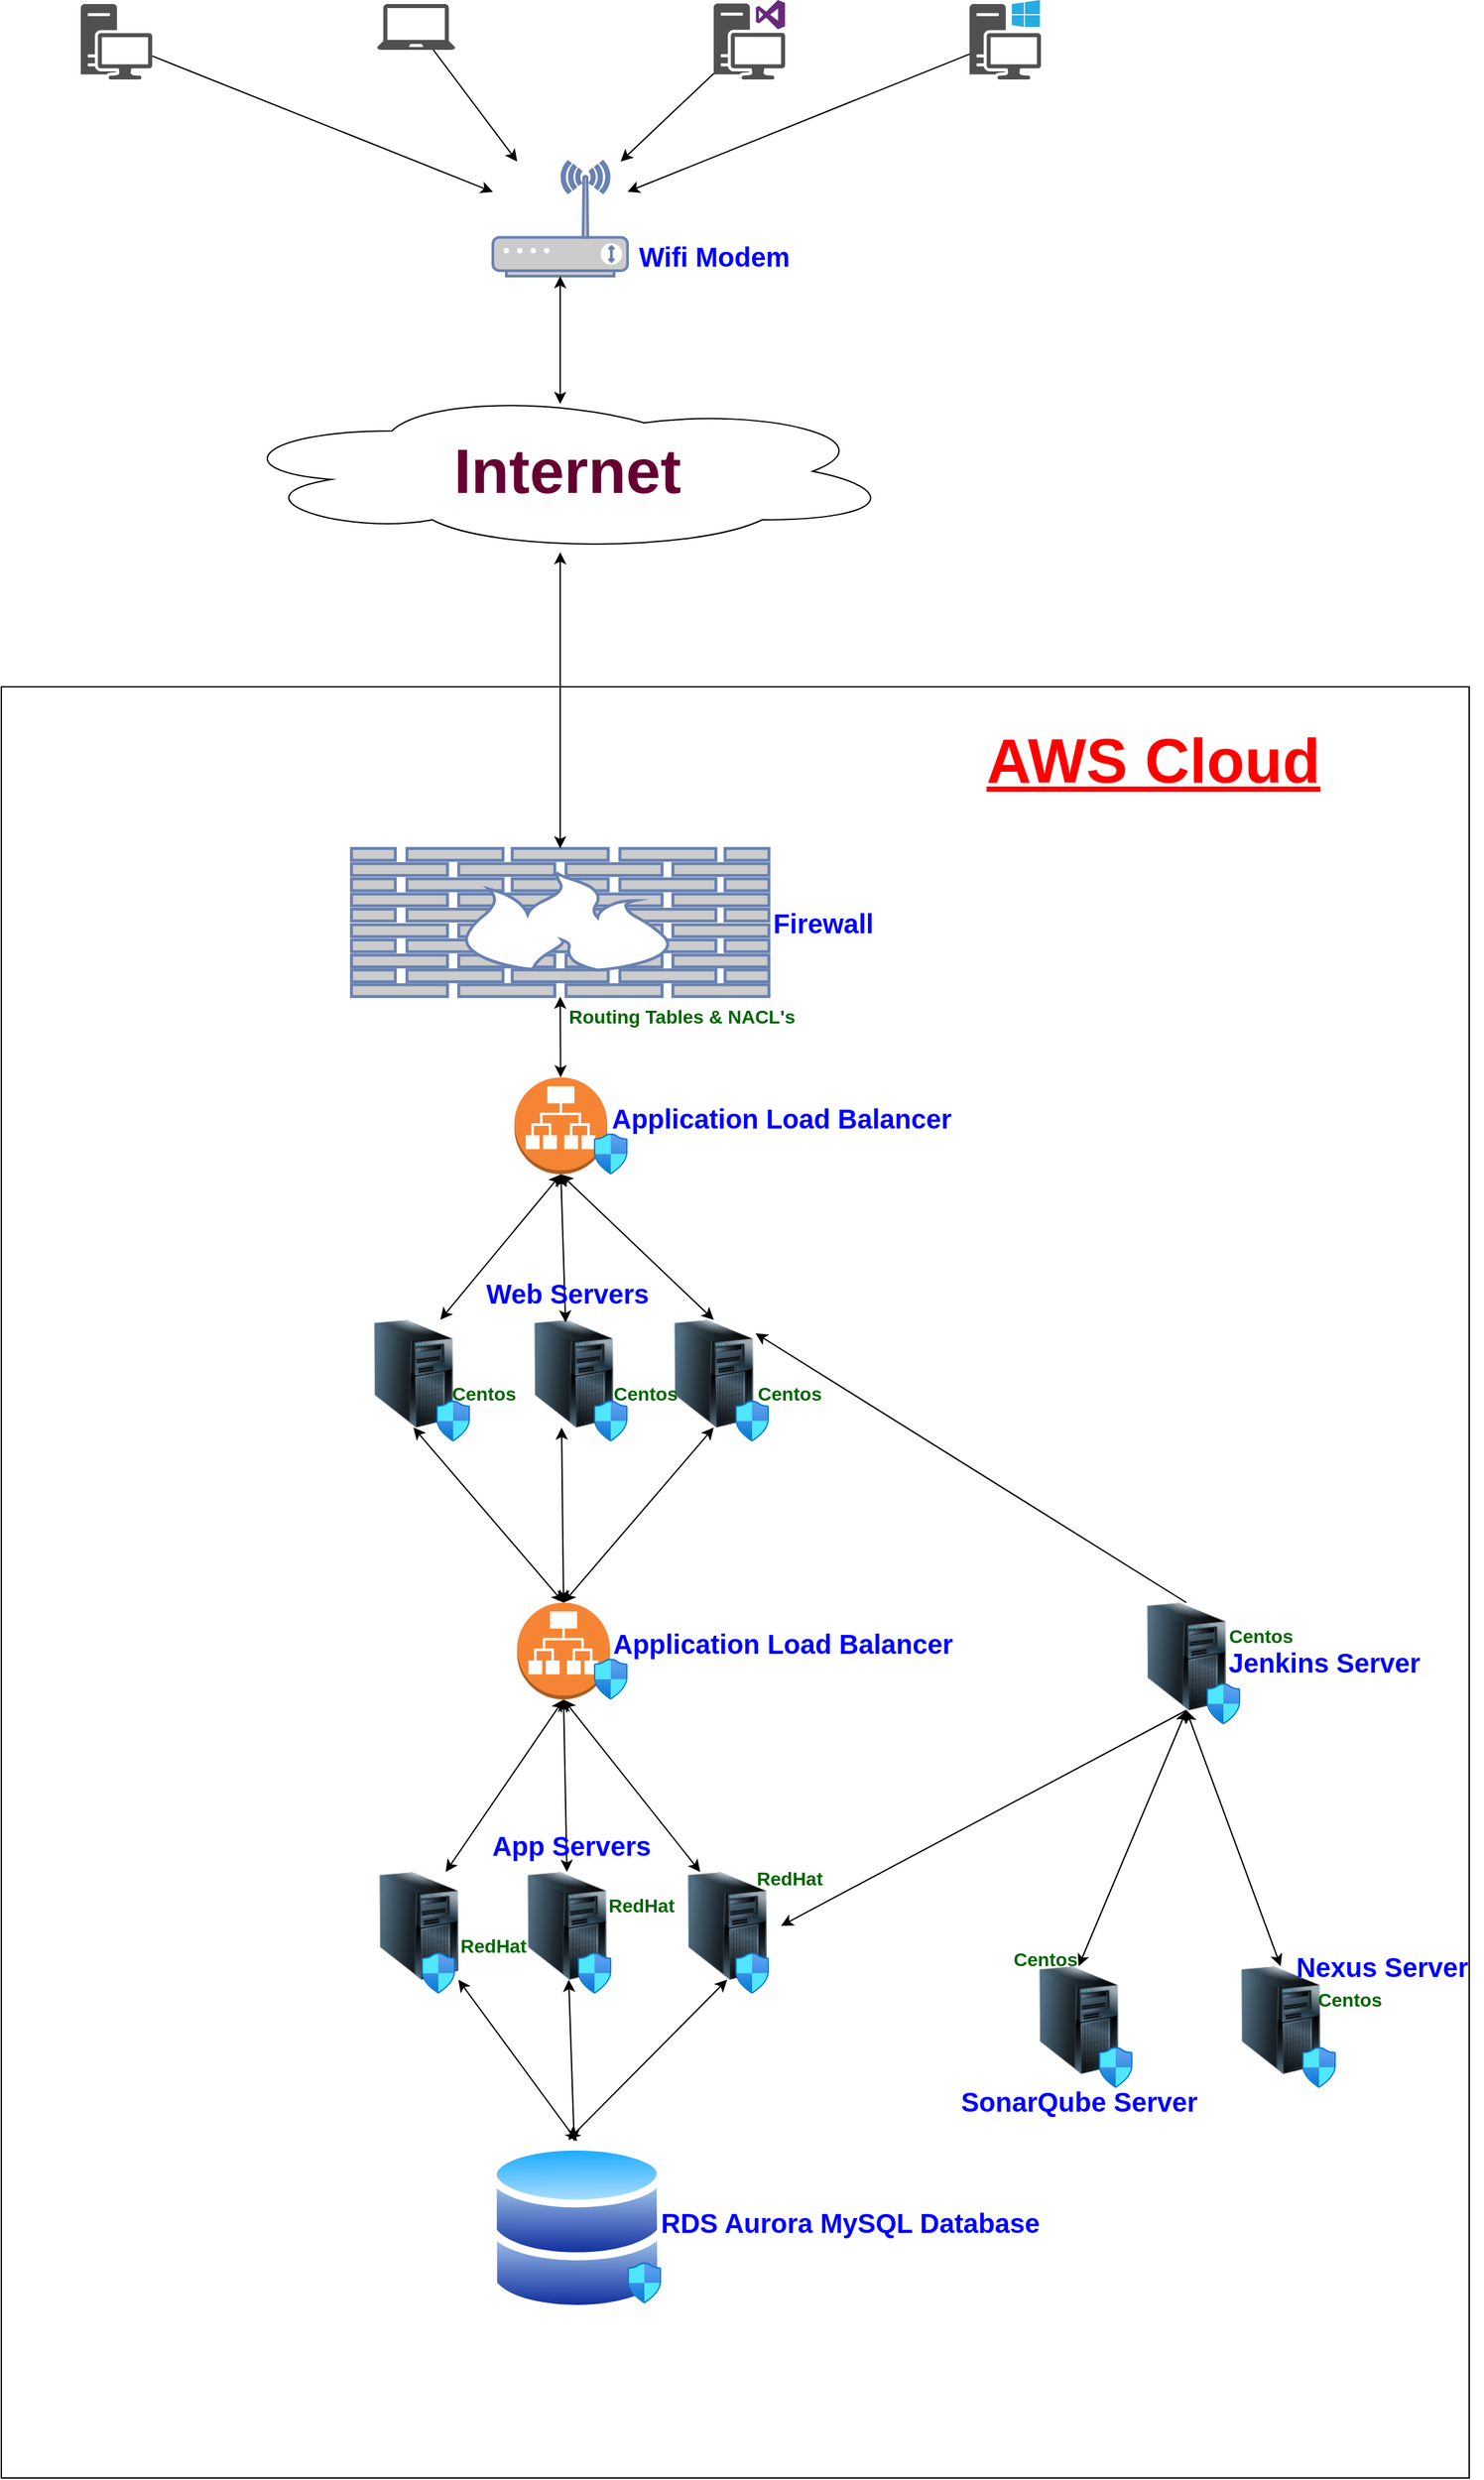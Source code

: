 <mxfile version="21.6.2" type="github">
  <diagram name="Page-1" id="IjWerqWPmZBtlasoV66V">
    <mxGraphModel dx="1434" dy="1896" grid="1" gridSize="10" guides="1" tooltips="1" connect="1" arrows="1" fold="1" page="1" pageScale="1" pageWidth="850" pageHeight="1100" math="0" shadow="0">
      <root>
        <mxCell id="0" />
        <mxCell id="1" parent="0" />
        <mxCell id="XXNCJ_Wn4SwCIZURzr-Y-1" value="" style="sketch=0;pointerEvents=1;shadow=0;dashed=0;html=1;strokeColor=none;fillColor=#505050;labelPosition=center;verticalLabelPosition=bottom;verticalAlign=top;outlineConnect=0;align=center;shape=mxgraph.office.devices.laptop;" vertex="1" parent="1">
          <mxGeometry x="289" y="-227" width="58" height="34" as="geometry" />
        </mxCell>
        <mxCell id="XXNCJ_Wn4SwCIZURzr-Y-2" value="" style="sketch=0;pointerEvents=1;shadow=0;dashed=0;html=1;strokeColor=none;fillColor=#505050;labelPosition=center;verticalLabelPosition=bottom;verticalAlign=top;outlineConnect=0;align=center;shape=mxgraph.office.devices.workstation_pc;" vertex="1" parent="1">
          <mxGeometry x="729" y="-230" width="53" height="59" as="geometry" />
        </mxCell>
        <mxCell id="XXNCJ_Wn4SwCIZURzr-Y-3" value="" style="sketch=0;pointerEvents=1;shadow=0;dashed=0;html=1;strokeColor=none;fillColor=#505050;labelPosition=center;verticalLabelPosition=bottom;verticalAlign=top;outlineConnect=0;align=center;shape=mxgraph.office.devices.workstation_visual_studio;" vertex="1" parent="1">
          <mxGeometry x="539" y="-230" width="53" height="59" as="geometry" />
        </mxCell>
        <mxCell id="XXNCJ_Wn4SwCIZURzr-Y-4" value="" style="sketch=0;pointerEvents=1;shadow=0;dashed=0;html=1;strokeColor=none;fillColor=#505050;labelPosition=center;verticalLabelPosition=bottom;verticalAlign=top;outlineConnect=0;align=center;shape=mxgraph.office.devices.workstation;" vertex="1" parent="1">
          <mxGeometry x="69" y="-227" width="53" height="56" as="geometry" />
        </mxCell>
        <mxCell id="XXNCJ_Wn4SwCIZURzr-Y-5" value="" style="fontColor=#0066CC;verticalAlign=top;verticalLabelPosition=bottom;labelPosition=center;align=center;html=1;outlineConnect=0;fillColor=#CCCCCC;strokeColor=#6881B3;gradientColor=none;gradientDirection=north;strokeWidth=2;shape=mxgraph.networks.wireless_modem;" vertex="1" parent="1">
          <mxGeometry x="375" y="-110" width="100" height="85" as="geometry" />
        </mxCell>
        <mxCell id="XXNCJ_Wn4SwCIZURzr-Y-6" value="" style="endArrow=classic;html=1;rounded=0;" edge="1" parent="1" source="XXNCJ_Wn4SwCIZURzr-Y-4" target="XXNCJ_Wn4SwCIZURzr-Y-5">
          <mxGeometry width="50" height="50" relative="1" as="geometry">
            <mxPoint x="70" y="440" as="sourcePoint" />
            <mxPoint x="120" y="390" as="targetPoint" />
          </mxGeometry>
        </mxCell>
        <mxCell id="XXNCJ_Wn4SwCIZURzr-Y-7" value="" style="endArrow=classic;html=1;rounded=0;" edge="1" parent="1" source="XXNCJ_Wn4SwCIZURzr-Y-1" target="XXNCJ_Wn4SwCIZURzr-Y-5">
          <mxGeometry width="50" height="50" relative="1" as="geometry">
            <mxPoint x="340" y="430.5" as="sourcePoint" />
            <mxPoint x="625" y="330.5" as="targetPoint" />
          </mxGeometry>
        </mxCell>
        <mxCell id="XXNCJ_Wn4SwCIZURzr-Y-8" value="" style="endArrow=classic;html=1;rounded=0;" edge="1" parent="1" source="XXNCJ_Wn4SwCIZURzr-Y-3" target="XXNCJ_Wn4SwCIZURzr-Y-5">
          <mxGeometry width="50" height="50" relative="1" as="geometry">
            <mxPoint x="323" y="441" as="sourcePoint" />
            <mxPoint x="379" y="375" as="targetPoint" />
          </mxGeometry>
        </mxCell>
        <mxCell id="XXNCJ_Wn4SwCIZURzr-Y-9" value="" style="endArrow=classic;html=1;rounded=0;" edge="1" parent="1" source="XXNCJ_Wn4SwCIZURzr-Y-2" target="XXNCJ_Wn4SwCIZURzr-Y-5">
          <mxGeometry width="50" height="50" relative="1" as="geometry">
            <mxPoint x="333" y="451" as="sourcePoint" />
            <mxPoint x="389" y="385" as="targetPoint" />
          </mxGeometry>
        </mxCell>
        <mxCell id="XXNCJ_Wn4SwCIZURzr-Y-10" value="" style="ellipse;shape=cloud;whiteSpace=wrap;html=1;" vertex="1" parent="1">
          <mxGeometry x="175" y="60" width="500" height="120" as="geometry" />
        </mxCell>
        <mxCell id="XXNCJ_Wn4SwCIZURzr-Y-11" value="" style="endArrow=classic;startArrow=classic;html=1;rounded=0;entryX=0.5;entryY=0.083;entryDx=0;entryDy=0;entryPerimeter=0;" edge="1" parent="1" source="XXNCJ_Wn4SwCIZURzr-Y-5" target="XXNCJ_Wn4SwCIZURzr-Y-10">
          <mxGeometry width="50" height="50" relative="1" as="geometry">
            <mxPoint x="220" y="290" as="sourcePoint" />
            <mxPoint x="270" y="240" as="targetPoint" />
          </mxGeometry>
        </mxCell>
        <mxCell id="XXNCJ_Wn4SwCIZURzr-Y-13" value="" style="rounded=0;whiteSpace=wrap;html=1;" vertex="1" parent="1">
          <mxGeometry x="10" y="280" width="1090" height="1330" as="geometry" />
        </mxCell>
        <mxCell id="XXNCJ_Wn4SwCIZURzr-Y-15" value="" style="fontColor=#0066CC;verticalAlign=top;verticalLabelPosition=bottom;labelPosition=center;align=center;html=1;outlineConnect=0;fillColor=#CCCCCC;strokeColor=#6881B3;gradientColor=none;gradientDirection=north;strokeWidth=2;shape=mxgraph.networks.firewall;" vertex="1" parent="1">
          <mxGeometry x="270" y="400" width="310" height="110" as="geometry" />
        </mxCell>
        <mxCell id="XXNCJ_Wn4SwCIZURzr-Y-16" value="" style="outlineConnect=0;dashed=0;verticalLabelPosition=bottom;verticalAlign=top;align=center;html=1;shape=mxgraph.aws3.application_load_balancer;fillColor=#F58534;gradientColor=none;" vertex="1" parent="1">
          <mxGeometry x="391" y="570" width="69" height="72" as="geometry" />
        </mxCell>
        <mxCell id="XXNCJ_Wn4SwCIZURzr-Y-17" value="" style="image;html=1;image=img/lib/clip_art/computers/Server_Tower_128x128.png" vertex="1" parent="1">
          <mxGeometry x="276" y="750" width="80" height="80" as="geometry" />
        </mxCell>
        <mxCell id="XXNCJ_Wn4SwCIZURzr-Y-18" value="" style="image;html=1;image=img/lib/clip_art/computers/Server_Tower_128x128.png" vertex="1" parent="1">
          <mxGeometry x="395" y="750" width="80" height="80" as="geometry" />
        </mxCell>
        <mxCell id="XXNCJ_Wn4SwCIZURzr-Y-19" value="" style="image;html=1;image=img/lib/clip_art/computers/Server_Tower_128x128.png" vertex="1" parent="1">
          <mxGeometry x="499" y="750" width="80" height="80" as="geometry" />
        </mxCell>
        <mxCell id="XXNCJ_Wn4SwCIZURzr-Y-20" value="" style="outlineConnect=0;dashed=0;verticalLabelPosition=bottom;verticalAlign=top;align=center;html=1;shape=mxgraph.aws3.application_load_balancer;fillColor=#F58534;gradientColor=none;" vertex="1" parent="1">
          <mxGeometry x="393" y="960" width="69" height="72" as="geometry" />
        </mxCell>
        <mxCell id="XXNCJ_Wn4SwCIZURzr-Y-21" value="" style="image;html=1;image=img/lib/clip_art/computers/Server_Tower_128x128.png" vertex="1" parent="1">
          <mxGeometry x="280" y="1160" width="80" height="80" as="geometry" />
        </mxCell>
        <mxCell id="XXNCJ_Wn4SwCIZURzr-Y-22" value="" style="image;html=1;image=img/lib/clip_art/computers/Server_Tower_128x128.png" vertex="1" parent="1">
          <mxGeometry x="390" y="1160" width="80" height="80" as="geometry" />
        </mxCell>
        <mxCell id="XXNCJ_Wn4SwCIZURzr-Y-23" value="" style="image;html=1;image=img/lib/clip_art/computers/Server_Tower_128x128.png" vertex="1" parent="1">
          <mxGeometry x="509" y="1160" width="80" height="80" as="geometry" />
        </mxCell>
        <mxCell id="XXNCJ_Wn4SwCIZURzr-Y-24" value="" style="image;aspect=fixed;perimeter=ellipsePerimeter;html=1;align=center;shadow=0;dashed=0;spacingTop=3;image=img/lib/active_directory/databases.svg;" vertex="1" parent="1">
          <mxGeometry x="372" y="1360" width="131" height="128.38" as="geometry" />
        </mxCell>
        <mxCell id="XXNCJ_Wn4SwCIZURzr-Y-25" value="" style="image;aspect=fixed;html=1;points=[];align=center;fontSize=12;image=img/lib/azure2/networking/Network_Security_Groups.svg;" vertex="1" parent="1">
          <mxGeometry x="450" y="611.64" width="25" height="30.36" as="geometry" />
        </mxCell>
        <mxCell id="XXNCJ_Wn4SwCIZURzr-Y-26" value="" style="image;aspect=fixed;html=1;points=[];align=center;fontSize=12;image=img/lib/azure2/networking/Network_Security_Groups.svg;" vertex="1" parent="1">
          <mxGeometry x="555" y="810" width="25" height="30.36" as="geometry" />
        </mxCell>
        <mxCell id="XXNCJ_Wn4SwCIZURzr-Y-27" value="" style="image;aspect=fixed;html=1;points=[];align=center;fontSize=12;image=img/lib/azure2/networking/Network_Security_Groups.svg;" vertex="1" parent="1">
          <mxGeometry x="450" y="810" width="25" height="30.36" as="geometry" />
        </mxCell>
        <mxCell id="XXNCJ_Wn4SwCIZURzr-Y-28" value="" style="image;aspect=fixed;html=1;points=[];align=center;fontSize=12;image=img/lib/azure2/networking/Network_Security_Groups.svg;" vertex="1" parent="1">
          <mxGeometry x="333" y="810" width="25" height="30.36" as="geometry" />
        </mxCell>
        <mxCell id="XXNCJ_Wn4SwCIZURzr-Y-29" value="" style="image;aspect=fixed;html=1;points=[];align=center;fontSize=12;image=img/lib/azure2/networking/Network_Security_Groups.svg;" vertex="1" parent="1">
          <mxGeometry x="450" y="1001.64" width="25" height="30.36" as="geometry" />
        </mxCell>
        <mxCell id="XXNCJ_Wn4SwCIZURzr-Y-30" value="" style="image;aspect=fixed;html=1;points=[];align=center;fontSize=12;image=img/lib/azure2/networking/Network_Security_Groups.svg;" vertex="1" parent="1">
          <mxGeometry x="322" y="1220" width="25" height="30.36" as="geometry" />
        </mxCell>
        <mxCell id="XXNCJ_Wn4SwCIZURzr-Y-31" value="" style="image;aspect=fixed;html=1;points=[];align=center;fontSize=12;image=img/lib/azure2/networking/Network_Security_Groups.svg;" vertex="1" parent="1">
          <mxGeometry x="438" y="1220" width="25" height="30.36" as="geometry" />
        </mxCell>
        <mxCell id="XXNCJ_Wn4SwCIZURzr-Y-32" value="" style="image;aspect=fixed;html=1;points=[];align=center;fontSize=12;image=img/lib/azure2/networking/Network_Security_Groups.svg;" vertex="1" parent="1">
          <mxGeometry x="555" y="1220" width="25" height="30.36" as="geometry" />
        </mxCell>
        <mxCell id="XXNCJ_Wn4SwCIZURzr-Y-33" value="" style="image;aspect=fixed;html=1;points=[];align=center;fontSize=12;image=img/lib/azure2/networking/Network_Security_Groups.svg;" vertex="1" parent="1">
          <mxGeometry x="475" y="1450" width="25" height="30.36" as="geometry" />
        </mxCell>
        <mxCell id="XXNCJ_Wn4SwCIZURzr-Y-34" value="" style="endArrow=classic;startArrow=classic;html=1;rounded=0;" edge="1" parent="1" source="XXNCJ_Wn4SwCIZURzr-Y-15" target="XXNCJ_Wn4SwCIZURzr-Y-10">
          <mxGeometry width="50" height="50" relative="1" as="geometry">
            <mxPoint x="140" y="490" as="sourcePoint" />
            <mxPoint x="190" y="440" as="targetPoint" />
          </mxGeometry>
        </mxCell>
        <mxCell id="XXNCJ_Wn4SwCIZURzr-Y-35" value="" style="endArrow=classic;startArrow=classic;html=1;rounded=0;exitX=0.5;exitY=1;exitDx=0;exitDy=0;exitPerimeter=0;" edge="1" parent="1" source="XXNCJ_Wn4SwCIZURzr-Y-15" target="XXNCJ_Wn4SwCIZURzr-Y-16">
          <mxGeometry width="50" height="50" relative="1" as="geometry">
            <mxPoint x="334" y="547" as="sourcePoint" />
            <mxPoint x="334" y="642" as="targetPoint" />
          </mxGeometry>
        </mxCell>
        <mxCell id="XXNCJ_Wn4SwCIZURzr-Y-36" value="" style="endArrow=classic;startArrow=classic;html=1;rounded=0;entryX=0.5;entryY=1;entryDx=0;entryDy=0;entryPerimeter=0;exitX=0.425;exitY=0.025;exitDx=0;exitDy=0;exitPerimeter=0;" edge="1" parent="1" source="XXNCJ_Wn4SwCIZURzr-Y-18" target="XXNCJ_Wn4SwCIZURzr-Y-16">
          <mxGeometry width="50" height="50" relative="1" as="geometry">
            <mxPoint x="333" y="669.97" as="sourcePoint" />
            <mxPoint x="183" y="542.029" as="targetPoint" />
          </mxGeometry>
        </mxCell>
        <mxCell id="XXNCJ_Wn4SwCIZURzr-Y-37" value="" style="endArrow=classic;startArrow=classic;html=1;rounded=0;exitX=0.75;exitY=0;exitDx=0;exitDy=0;entryX=0.5;entryY=1;entryDx=0;entryDy=0;entryPerimeter=0;" edge="1" parent="1" source="XXNCJ_Wn4SwCIZURzr-Y-17" target="XXNCJ_Wn4SwCIZURzr-Y-16">
          <mxGeometry width="50" height="50" relative="1" as="geometry">
            <mxPoint x="307.5" y="740" as="sourcePoint" />
            <mxPoint x="426" y="650" as="targetPoint" />
          </mxGeometry>
        </mxCell>
        <mxCell id="XXNCJ_Wn4SwCIZURzr-Y-38" value="" style="endArrow=classic;startArrow=classic;html=1;rounded=0;exitX=0.5;exitY=0;exitDx=0;exitDy=0;entryX=0.5;entryY=1;entryDx=0;entryDy=0;entryPerimeter=0;" edge="1" parent="1" source="XXNCJ_Wn4SwCIZURzr-Y-19" target="XXNCJ_Wn4SwCIZURzr-Y-16">
          <mxGeometry width="50" height="50" relative="1" as="geometry">
            <mxPoint x="620" y="716" as="sourcePoint" />
            <mxPoint x="713" y="600" as="targetPoint" />
          </mxGeometry>
        </mxCell>
        <mxCell id="XXNCJ_Wn4SwCIZURzr-Y-39" value="" style="endArrow=classic;startArrow=classic;html=1;rounded=0;exitX=0.5;exitY=0;exitDx=0;exitDy=0;exitPerimeter=0;entryX=0.388;entryY=1;entryDx=0;entryDy=0;entryPerimeter=0;" edge="1" parent="1" source="XXNCJ_Wn4SwCIZURzr-Y-20" target="XXNCJ_Wn4SwCIZURzr-Y-18">
          <mxGeometry width="50" height="50" relative="1" as="geometry">
            <mxPoint x="428" y="950.36" as="sourcePoint" />
            <mxPoint x="430" y="840" as="targetPoint" />
          </mxGeometry>
        </mxCell>
        <mxCell id="XXNCJ_Wn4SwCIZURzr-Y-40" value="" style="endArrow=classic;startArrow=classic;html=1;rounded=0;exitX=0.5;exitY=0;exitDx=0;exitDy=0;entryX=0.5;entryY=1;entryDx=0;entryDy=0;entryPerimeter=0;" edge="1" parent="1" source="XXNCJ_Wn4SwCIZURzr-Y-22" target="XXNCJ_Wn4SwCIZURzr-Y-20">
          <mxGeometry width="50" height="50" relative="1" as="geometry">
            <mxPoint x="377" y="1200" as="sourcePoint" />
            <mxPoint x="375" y="1070" as="targetPoint" />
          </mxGeometry>
        </mxCell>
        <mxCell id="XXNCJ_Wn4SwCIZURzr-Y-41" value="" style="endArrow=classic;startArrow=classic;html=1;rounded=0;exitX=0.75;exitY=0;exitDx=0;exitDy=0;entryX=0.5;entryY=1;entryDx=0;entryDy=0;entryPerimeter=0;" edge="1" parent="1" source="XXNCJ_Wn4SwCIZURzr-Y-21" target="XXNCJ_Wn4SwCIZURzr-Y-20">
          <mxGeometry width="50" height="50" relative="1" as="geometry">
            <mxPoint x="280" y="1168.36" as="sourcePoint" />
            <mxPoint x="430" y="1040" as="targetPoint" />
          </mxGeometry>
        </mxCell>
        <mxCell id="XXNCJ_Wn4SwCIZURzr-Y-42" value="" style="endArrow=classic;startArrow=classic;html=1;rounded=0;entryX=0.5;entryY=1;entryDx=0;entryDy=0;entryPerimeter=0;exitX=0.25;exitY=0;exitDx=0;exitDy=0;" edge="1" parent="1" source="XXNCJ_Wn4SwCIZURzr-Y-23" target="XXNCJ_Wn4SwCIZURzr-Y-20">
          <mxGeometry width="50" height="50" relative="1" as="geometry">
            <mxPoint x="595" y="1168.36" as="sourcePoint" />
            <mxPoint x="430" y="1040" as="targetPoint" />
          </mxGeometry>
        </mxCell>
        <mxCell id="XXNCJ_Wn4SwCIZURzr-Y-43" value="" style="endArrow=classic;startArrow=classic;html=1;rounded=0;exitX=0.45;exitY=-0.008;exitDx=0;exitDy=0;entryX=0.5;entryY=1;entryDx=0;entryDy=0;exitPerimeter=0;" edge="1" parent="1" source="XXNCJ_Wn4SwCIZURzr-Y-24" target="XXNCJ_Wn4SwCIZURzr-Y-23">
          <mxGeometry width="50" height="50" relative="1" as="geometry">
            <mxPoint x="645" y="1428" as="sourcePoint" />
            <mxPoint x="643" y="1300" as="targetPoint" />
          </mxGeometry>
        </mxCell>
        <mxCell id="XXNCJ_Wn4SwCIZURzr-Y-44" value="" style="endArrow=classic;startArrow=classic;html=1;rounded=0;" edge="1" parent="1" source="XXNCJ_Wn4SwCIZURzr-Y-24" target="XXNCJ_Wn4SwCIZURzr-Y-22">
          <mxGeometry width="50" height="50" relative="1" as="geometry">
            <mxPoint x="442" y="1360" as="sourcePoint" />
            <mxPoint x="427" y="1240" as="targetPoint" />
          </mxGeometry>
        </mxCell>
        <mxCell id="XXNCJ_Wn4SwCIZURzr-Y-45" value="" style="endArrow=classic;startArrow=classic;html=1;rounded=0;entryX=0.5;entryY=0;entryDx=0;entryDy=0;" edge="1" parent="1" source="XXNCJ_Wn4SwCIZURzr-Y-21" target="XXNCJ_Wn4SwCIZURzr-Y-24">
          <mxGeometry width="50" height="50" relative="1" as="geometry">
            <mxPoint x="744" y="1428" as="sourcePoint" />
            <mxPoint x="643" y="1300" as="targetPoint" />
          </mxGeometry>
        </mxCell>
        <mxCell id="XXNCJ_Wn4SwCIZURzr-Y-46" value="" style="endArrow=classic;startArrow=classic;html=1;rounded=0;exitX=0.5;exitY=0;exitDx=0;exitDy=0;exitPerimeter=0;entryX=0.5;entryY=1;entryDx=0;entryDy=0;" edge="1" parent="1" source="XXNCJ_Wn4SwCIZURzr-Y-20" target="XXNCJ_Wn4SwCIZURzr-Y-17">
          <mxGeometry width="50" height="50" relative="1" as="geometry">
            <mxPoint x="322" y="980" as="sourcePoint" />
            <mxPoint x="320" y="850" as="targetPoint" />
          </mxGeometry>
        </mxCell>
        <mxCell id="XXNCJ_Wn4SwCIZURzr-Y-47" value="" style="endArrow=classic;startArrow=classic;html=1;rounded=0;entryX=0.5;entryY=1;entryDx=0;entryDy=0;exitX=0.5;exitY=0;exitDx=0;exitDy=0;exitPerimeter=0;" edge="1" parent="1" source="XXNCJ_Wn4SwCIZURzr-Y-20" target="XXNCJ_Wn4SwCIZURzr-Y-19">
          <mxGeometry width="50" height="50" relative="1" as="geometry">
            <mxPoint x="430" y="960" as="sourcePoint" />
            <mxPoint x="578" y="860" as="targetPoint" />
          </mxGeometry>
        </mxCell>
        <mxCell id="XXNCJ_Wn4SwCIZURzr-Y-51" value="" style="image;html=1;image=img/lib/clip_art/computers/Server_Tower_128x128.png" vertex="1" parent="1">
          <mxGeometry x="850" y="960.0" width="80" height="80" as="geometry" />
        </mxCell>
        <mxCell id="XXNCJ_Wn4SwCIZURzr-Y-52" value="" style="image;aspect=fixed;html=1;points=[];align=center;fontSize=12;image=img/lib/azure2/networking/Network_Security_Groups.svg;" vertex="1" parent="1">
          <mxGeometry x="905" y="1020" width="25" height="30.36" as="geometry" />
        </mxCell>
        <mxCell id="XXNCJ_Wn4SwCIZURzr-Y-53" value="" style="image;html=1;image=img/lib/clip_art/computers/Server_Tower_128x128.png" vertex="1" parent="1">
          <mxGeometry x="770" y="1230.0" width="80" height="80" as="geometry" />
        </mxCell>
        <mxCell id="XXNCJ_Wn4SwCIZURzr-Y-54" value="" style="image;aspect=fixed;html=1;points=[];align=center;fontSize=12;image=img/lib/azure2/networking/Network_Security_Groups.svg;" vertex="1" parent="1">
          <mxGeometry x="825" y="1290" width="25" height="30.36" as="geometry" />
        </mxCell>
        <mxCell id="XXNCJ_Wn4SwCIZURzr-Y-55" value="" style="image;html=1;image=img/lib/clip_art/computers/Server_Tower_128x128.png" vertex="1" parent="1">
          <mxGeometry x="920" y="1230.0" width="80" height="80" as="geometry" />
        </mxCell>
        <mxCell id="XXNCJ_Wn4SwCIZURzr-Y-56" value="" style="image;aspect=fixed;html=1;points=[];align=center;fontSize=12;image=img/lib/azure2/networking/Network_Security_Groups.svg;" vertex="1" parent="1">
          <mxGeometry x="976" y="1290.0" width="25" height="30.36" as="geometry" />
        </mxCell>
        <mxCell id="XXNCJ_Wn4SwCIZURzr-Y-59" value="" style="endArrow=classic;html=1;rounded=0;exitX=0.5;exitY=0;exitDx=0;exitDy=0;entryX=0.888;entryY=0.125;entryDx=0;entryDy=0;entryPerimeter=0;" edge="1" parent="1" source="XXNCJ_Wn4SwCIZURzr-Y-51" target="XXNCJ_Wn4SwCIZURzr-Y-19">
          <mxGeometry width="50" height="50" relative="1" as="geometry">
            <mxPoint x="680" y="770" as="sourcePoint" />
            <mxPoint x="730" y="720" as="targetPoint" />
          </mxGeometry>
        </mxCell>
        <mxCell id="XXNCJ_Wn4SwCIZURzr-Y-60" value="" style="endArrow=classic;html=1;rounded=0;exitX=0.5;exitY=1;exitDx=0;exitDy=0;entryX=1;entryY=0.5;entryDx=0;entryDy=0;" edge="1" parent="1" source="XXNCJ_Wn4SwCIZURzr-Y-51" target="XXNCJ_Wn4SwCIZURzr-Y-23">
          <mxGeometry width="50" height="50" relative="1" as="geometry">
            <mxPoint x="851" y="910" as="sourcePoint" />
            <mxPoint x="570" y="913" as="targetPoint" />
          </mxGeometry>
        </mxCell>
        <mxCell id="XXNCJ_Wn4SwCIZURzr-Y-61" value="" style="endArrow=classic;startArrow=classic;html=1;rounded=0;entryX=0.5;entryY=1;entryDx=0;entryDy=0;exitX=0.5;exitY=0;exitDx=0;exitDy=0;" edge="1" parent="1" source="XXNCJ_Wn4SwCIZURzr-Y-53" target="XXNCJ_Wn4SwCIZURzr-Y-51">
          <mxGeometry width="50" height="50" relative="1" as="geometry">
            <mxPoint x="830" y="1180" as="sourcePoint" />
            <mxPoint x="880" y="1130" as="targetPoint" />
          </mxGeometry>
        </mxCell>
        <mxCell id="XXNCJ_Wn4SwCIZURzr-Y-62" value="" style="endArrow=classic;startArrow=classic;html=1;rounded=0;entryX=0.5;entryY=1;entryDx=0;entryDy=0;exitX=0.5;exitY=0;exitDx=0;exitDy=0;" edge="1" parent="1" source="XXNCJ_Wn4SwCIZURzr-Y-55" target="XXNCJ_Wn4SwCIZURzr-Y-51">
          <mxGeometry width="50" height="50" relative="1" as="geometry">
            <mxPoint x="960" y="1220" as="sourcePoint" />
            <mxPoint x="920" y="1060.36" as="targetPoint" />
          </mxGeometry>
        </mxCell>
        <mxCell id="XXNCJ_Wn4SwCIZURzr-Y-63" value="&lt;b&gt;&lt;font color=&quot;#ff0000&quot; style=&quot;font-size: 46px;&quot;&gt;&lt;u&gt;AWS Cloud&lt;/u&gt;&lt;/font&gt;&lt;/b&gt;" style="text;html=1;align=center;verticalAlign=middle;resizable=0;points=[];autosize=1;strokeColor=none;fillColor=none;" vertex="1" parent="1">
          <mxGeometry x="730" y="300" width="270" height="70" as="geometry" />
        </mxCell>
        <mxCell id="XXNCJ_Wn4SwCIZURzr-Y-64" value="&lt;b&gt;&lt;font color=&quot;#0000ff&quot; style=&quot;font-size: 20px;&quot;&gt;Firewall&lt;/font&gt;&lt;/b&gt;" style="text;html=1;align=center;verticalAlign=middle;resizable=0;points=[];autosize=1;strokeColor=none;fillColor=none;" vertex="1" parent="1">
          <mxGeometry x="570" y="435" width="100" height="40" as="geometry" />
        </mxCell>
        <mxCell id="XXNCJ_Wn4SwCIZURzr-Y-65" value="&lt;b&gt;&lt;font color=&quot;#0000ff&quot; style=&quot;font-size: 20px;&quot;&gt;Application Load Balancer&lt;br&gt;&lt;/font&gt;&lt;/b&gt;" style="text;html=1;align=center;verticalAlign=middle;resizable=0;points=[];autosize=1;strokeColor=none;fillColor=none;" vertex="1" parent="1">
          <mxGeometry x="449" y="580" width="280" height="40" as="geometry" />
        </mxCell>
        <mxCell id="XXNCJ_Wn4SwCIZURzr-Y-66" value="&lt;b style=&quot;border-color: var(--border-color);&quot;&gt;&lt;font style=&quot;border-color: var(--border-color); font-size: 20px;&quot; color=&quot;#0000ff&quot;&gt;Web Servers&lt;/font&gt;&lt;/b&gt;" style="text;html=1;align=center;verticalAlign=middle;resizable=0;points=[];autosize=1;strokeColor=none;fillColor=none;" vertex="1" parent="1">
          <mxGeometry x="360" y="710" width="140" height="40" as="geometry" />
        </mxCell>
        <mxCell id="XXNCJ_Wn4SwCIZURzr-Y-67" value="&lt;b&gt;&lt;font color=&quot;#0000ff&quot; style=&quot;font-size: 20px;&quot;&gt;Application Load Balancer&lt;br&gt;&lt;/font&gt;&lt;/b&gt;" style="text;html=1;align=center;verticalAlign=middle;resizable=0;points=[];autosize=1;strokeColor=none;fillColor=none;" vertex="1" parent="1">
          <mxGeometry x="450" y="970" width="280" height="40" as="geometry" />
        </mxCell>
        <mxCell id="XXNCJ_Wn4SwCIZURzr-Y-68" value="&lt;b style=&quot;border-color: var(--border-color);&quot;&gt;&lt;font style=&quot;border-color: var(--border-color); font-size: 20px;&quot; color=&quot;#0000ff&quot;&gt;App Servers&lt;/font&gt;&lt;/b&gt;" style="text;html=1;align=center;verticalAlign=middle;resizable=0;points=[];autosize=1;strokeColor=none;fillColor=none;" vertex="1" parent="1">
          <mxGeometry x="363" y="1120" width="140" height="40" as="geometry" />
        </mxCell>
        <mxCell id="XXNCJ_Wn4SwCIZURzr-Y-69" value="&lt;b style=&quot;border-color: var(--border-color);&quot;&gt;&lt;font style=&quot;border-color: var(--border-color); font-size: 20px;&quot; color=&quot;#0000ff&quot;&gt;RDS Aurora MySQL Database&lt;br&gt;&lt;/font&gt;&lt;/b&gt;" style="text;html=1;align=center;verticalAlign=middle;resizable=0;points=[];autosize=1;strokeColor=none;fillColor=none;" vertex="1" parent="1">
          <mxGeometry x="490" y="1400" width="300" height="40" as="geometry" />
        </mxCell>
        <mxCell id="XXNCJ_Wn4SwCIZURzr-Y-70" value="&lt;b&gt;&lt;font color=&quot;#0000ff&quot; style=&quot;font-size: 20px;&quot;&gt;Jenkins Server&lt;br&gt;&lt;/font&gt;&lt;/b&gt;" style="text;html=1;align=center;verticalAlign=middle;resizable=0;points=[];autosize=1;strokeColor=none;fillColor=none;" vertex="1" parent="1">
          <mxGeometry x="907" y="984" width="170" height="40" as="geometry" />
        </mxCell>
        <mxCell id="XXNCJ_Wn4SwCIZURzr-Y-71" value="&lt;b&gt;&lt;font color=&quot;#0000ff&quot; style=&quot;font-size: 20px;&quot;&gt;SonarQube Server&lt;br&gt;&lt;/font&gt;&lt;/b&gt;" style="text;html=1;align=center;verticalAlign=middle;resizable=0;points=[];autosize=1;strokeColor=none;fillColor=none;" vertex="1" parent="1">
          <mxGeometry x="710" y="1310" width="200" height="40" as="geometry" />
        </mxCell>
        <mxCell id="XXNCJ_Wn4SwCIZURzr-Y-72" value="&lt;b&gt;&lt;font color=&quot;#0000ff&quot; style=&quot;font-size: 20px;&quot;&gt;Nexus Server&lt;br&gt;&lt;/font&gt;&lt;/b&gt;" style="text;html=1;align=center;verticalAlign=middle;resizable=0;points=[];autosize=1;strokeColor=none;fillColor=none;" vertex="1" parent="1">
          <mxGeometry x="960" y="1210.36" width="150" height="40" as="geometry" />
        </mxCell>
        <mxCell id="XXNCJ_Wn4SwCIZURzr-Y-73" value="&lt;b&gt;&lt;font color=&quot;#006600&quot; style=&quot;font-size: 14px;&quot;&gt;Centos&lt;/font&gt;&lt;br&gt;&lt;/b&gt;" style="text;html=1;align=center;verticalAlign=middle;resizable=0;points=[];autosize=1;strokeColor=none;fillColor=none;" vertex="1" parent="1">
          <mxGeometry x="750" y="1210" width="70" height="30" as="geometry" />
        </mxCell>
        <mxCell id="XXNCJ_Wn4SwCIZURzr-Y-74" value="&lt;b&gt;&lt;font color=&quot;#006600&quot; style=&quot;font-size: 14px;&quot;&gt;Centos&lt;/font&gt;&lt;br&gt;&lt;/b&gt;" style="text;html=1;align=center;verticalAlign=middle;resizable=0;points=[];autosize=1;strokeColor=none;fillColor=none;" vertex="1" parent="1">
          <mxGeometry x="976" y="1240" width="70" height="30" as="geometry" />
        </mxCell>
        <mxCell id="XXNCJ_Wn4SwCIZURzr-Y-75" value="&lt;b&gt;&lt;font color=&quot;#006600&quot; style=&quot;font-size: 14px;&quot;&gt;Centos&lt;/font&gt;&lt;br&gt;&lt;/b&gt;" style="text;html=1;align=center;verticalAlign=middle;resizable=0;points=[];autosize=1;strokeColor=none;fillColor=none;" vertex="1" parent="1">
          <mxGeometry x="910" y="970" width="70" height="30" as="geometry" />
        </mxCell>
        <mxCell id="XXNCJ_Wn4SwCIZURzr-Y-76" value="&lt;b&gt;&lt;font color=&quot;#006600&quot; style=&quot;font-size: 14px;&quot;&gt;RedHat&lt;/font&gt;&lt;br&gt;&lt;/b&gt;" style="text;html=1;align=center;verticalAlign=middle;resizable=0;points=[];autosize=1;strokeColor=none;fillColor=none;" vertex="1" parent="1">
          <mxGeometry x="560" y="1150" width="70" height="30" as="geometry" />
        </mxCell>
        <mxCell id="XXNCJ_Wn4SwCIZURzr-Y-77" value="&lt;b&gt;&lt;font color=&quot;#006600&quot; style=&quot;font-size: 14px;&quot;&gt;RedHat&lt;/font&gt;&lt;br&gt;&lt;/b&gt;" style="text;html=1;align=center;verticalAlign=middle;resizable=0;points=[];autosize=1;strokeColor=none;fillColor=none;" vertex="1" parent="1">
          <mxGeometry x="450" y="1170" width="70" height="30" as="geometry" />
        </mxCell>
        <mxCell id="XXNCJ_Wn4SwCIZURzr-Y-78" value="&lt;b&gt;&lt;font color=&quot;#006600&quot; style=&quot;font-size: 14px;&quot;&gt;RedHat&lt;/font&gt;&lt;br&gt;&lt;/b&gt;" style="text;html=1;align=center;verticalAlign=middle;resizable=0;points=[];autosize=1;strokeColor=none;fillColor=none;" vertex="1" parent="1">
          <mxGeometry x="340" y="1200" width="70" height="30" as="geometry" />
        </mxCell>
        <mxCell id="XXNCJ_Wn4SwCIZURzr-Y-79" value="&lt;b&gt;&lt;font color=&quot;#006600&quot; style=&quot;font-size: 14px;&quot;&gt;Centos&lt;/font&gt;&lt;br&gt;&lt;/b&gt;" style="text;html=1;align=center;verticalAlign=middle;resizable=0;points=[];autosize=1;strokeColor=none;fillColor=none;" vertex="1" parent="1">
          <mxGeometry x="560" y="790" width="70" height="30" as="geometry" />
        </mxCell>
        <mxCell id="XXNCJ_Wn4SwCIZURzr-Y-80" value="&lt;b&gt;&lt;font color=&quot;#006600&quot; style=&quot;font-size: 14px;&quot;&gt;Centos&lt;/font&gt;&lt;br&gt;&lt;/b&gt;" style="text;html=1;align=center;verticalAlign=middle;resizable=0;points=[];autosize=1;strokeColor=none;fillColor=none;" vertex="1" parent="1">
          <mxGeometry x="452.5" y="790" width="70" height="30" as="geometry" />
        </mxCell>
        <mxCell id="XXNCJ_Wn4SwCIZURzr-Y-81" value="&lt;b&gt;&lt;font color=&quot;#006600&quot; style=&quot;font-size: 14px;&quot;&gt;Centos&lt;/font&gt;&lt;br&gt;&lt;/b&gt;" style="text;html=1;align=center;verticalAlign=middle;resizable=0;points=[];autosize=1;strokeColor=none;fillColor=none;" vertex="1" parent="1">
          <mxGeometry x="333" y="790" width="70" height="30" as="geometry" />
        </mxCell>
        <mxCell id="XXNCJ_Wn4SwCIZURzr-Y-82" value="&lt;b&gt;&lt;font color=&quot;#006600&quot; style=&quot;font-size: 14px;&quot;&gt;Routing Tables &amp;amp; NACL&#39;s&lt;/font&gt;&lt;br&gt;&lt;/b&gt;" style="text;html=1;align=center;verticalAlign=middle;resizable=0;points=[];autosize=1;strokeColor=none;fillColor=none;" vertex="1" parent="1">
          <mxGeometry x="420" y="510" width="190" height="30" as="geometry" />
        </mxCell>
        <mxCell id="XXNCJ_Wn4SwCIZURzr-Y-83" value="&lt;b&gt;&lt;font color=&quot;#660033&quot; style=&quot;font-size: 46px;&quot;&gt;Internet&lt;/font&gt;&lt;/b&gt;" style="text;html=1;align=center;verticalAlign=middle;resizable=0;points=[];autosize=1;strokeColor=none;fillColor=none;" vertex="1" parent="1">
          <mxGeometry x="335" y="85" width="190" height="70" as="geometry" />
        </mxCell>
        <mxCell id="XXNCJ_Wn4SwCIZURzr-Y-84" value="&lt;b&gt;&lt;font color=&quot;#0000ff&quot; style=&quot;font-size: 20px;&quot;&gt;Wifi Modem&lt;/font&gt;&lt;/b&gt;" style="text;html=1;align=center;verticalAlign=middle;resizable=0;points=[];autosize=1;strokeColor=none;fillColor=none;" vertex="1" parent="1">
          <mxGeometry x="469" y="-60" width="140" height="40" as="geometry" />
        </mxCell>
      </root>
    </mxGraphModel>
  </diagram>
</mxfile>
